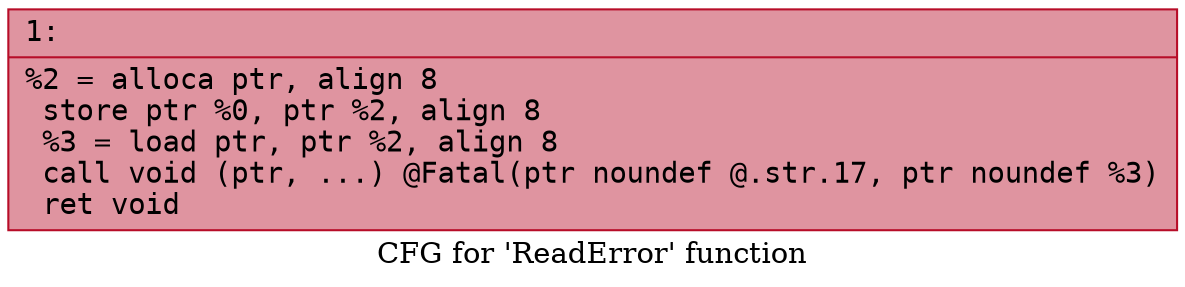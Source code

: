digraph "CFG for 'ReadError' function" {
	label="CFG for 'ReadError' function";

	Node0x6000001a2f80 [shape=record,color="#b70d28ff", style=filled, fillcolor="#b70d2870" fontname="Courier",label="{1:\l|  %2 = alloca ptr, align 8\l  store ptr %0, ptr %2, align 8\l  %3 = load ptr, ptr %2, align 8\l  call void (ptr, ...) @Fatal(ptr noundef @.str.17, ptr noundef %3)\l  ret void\l}"];
}
